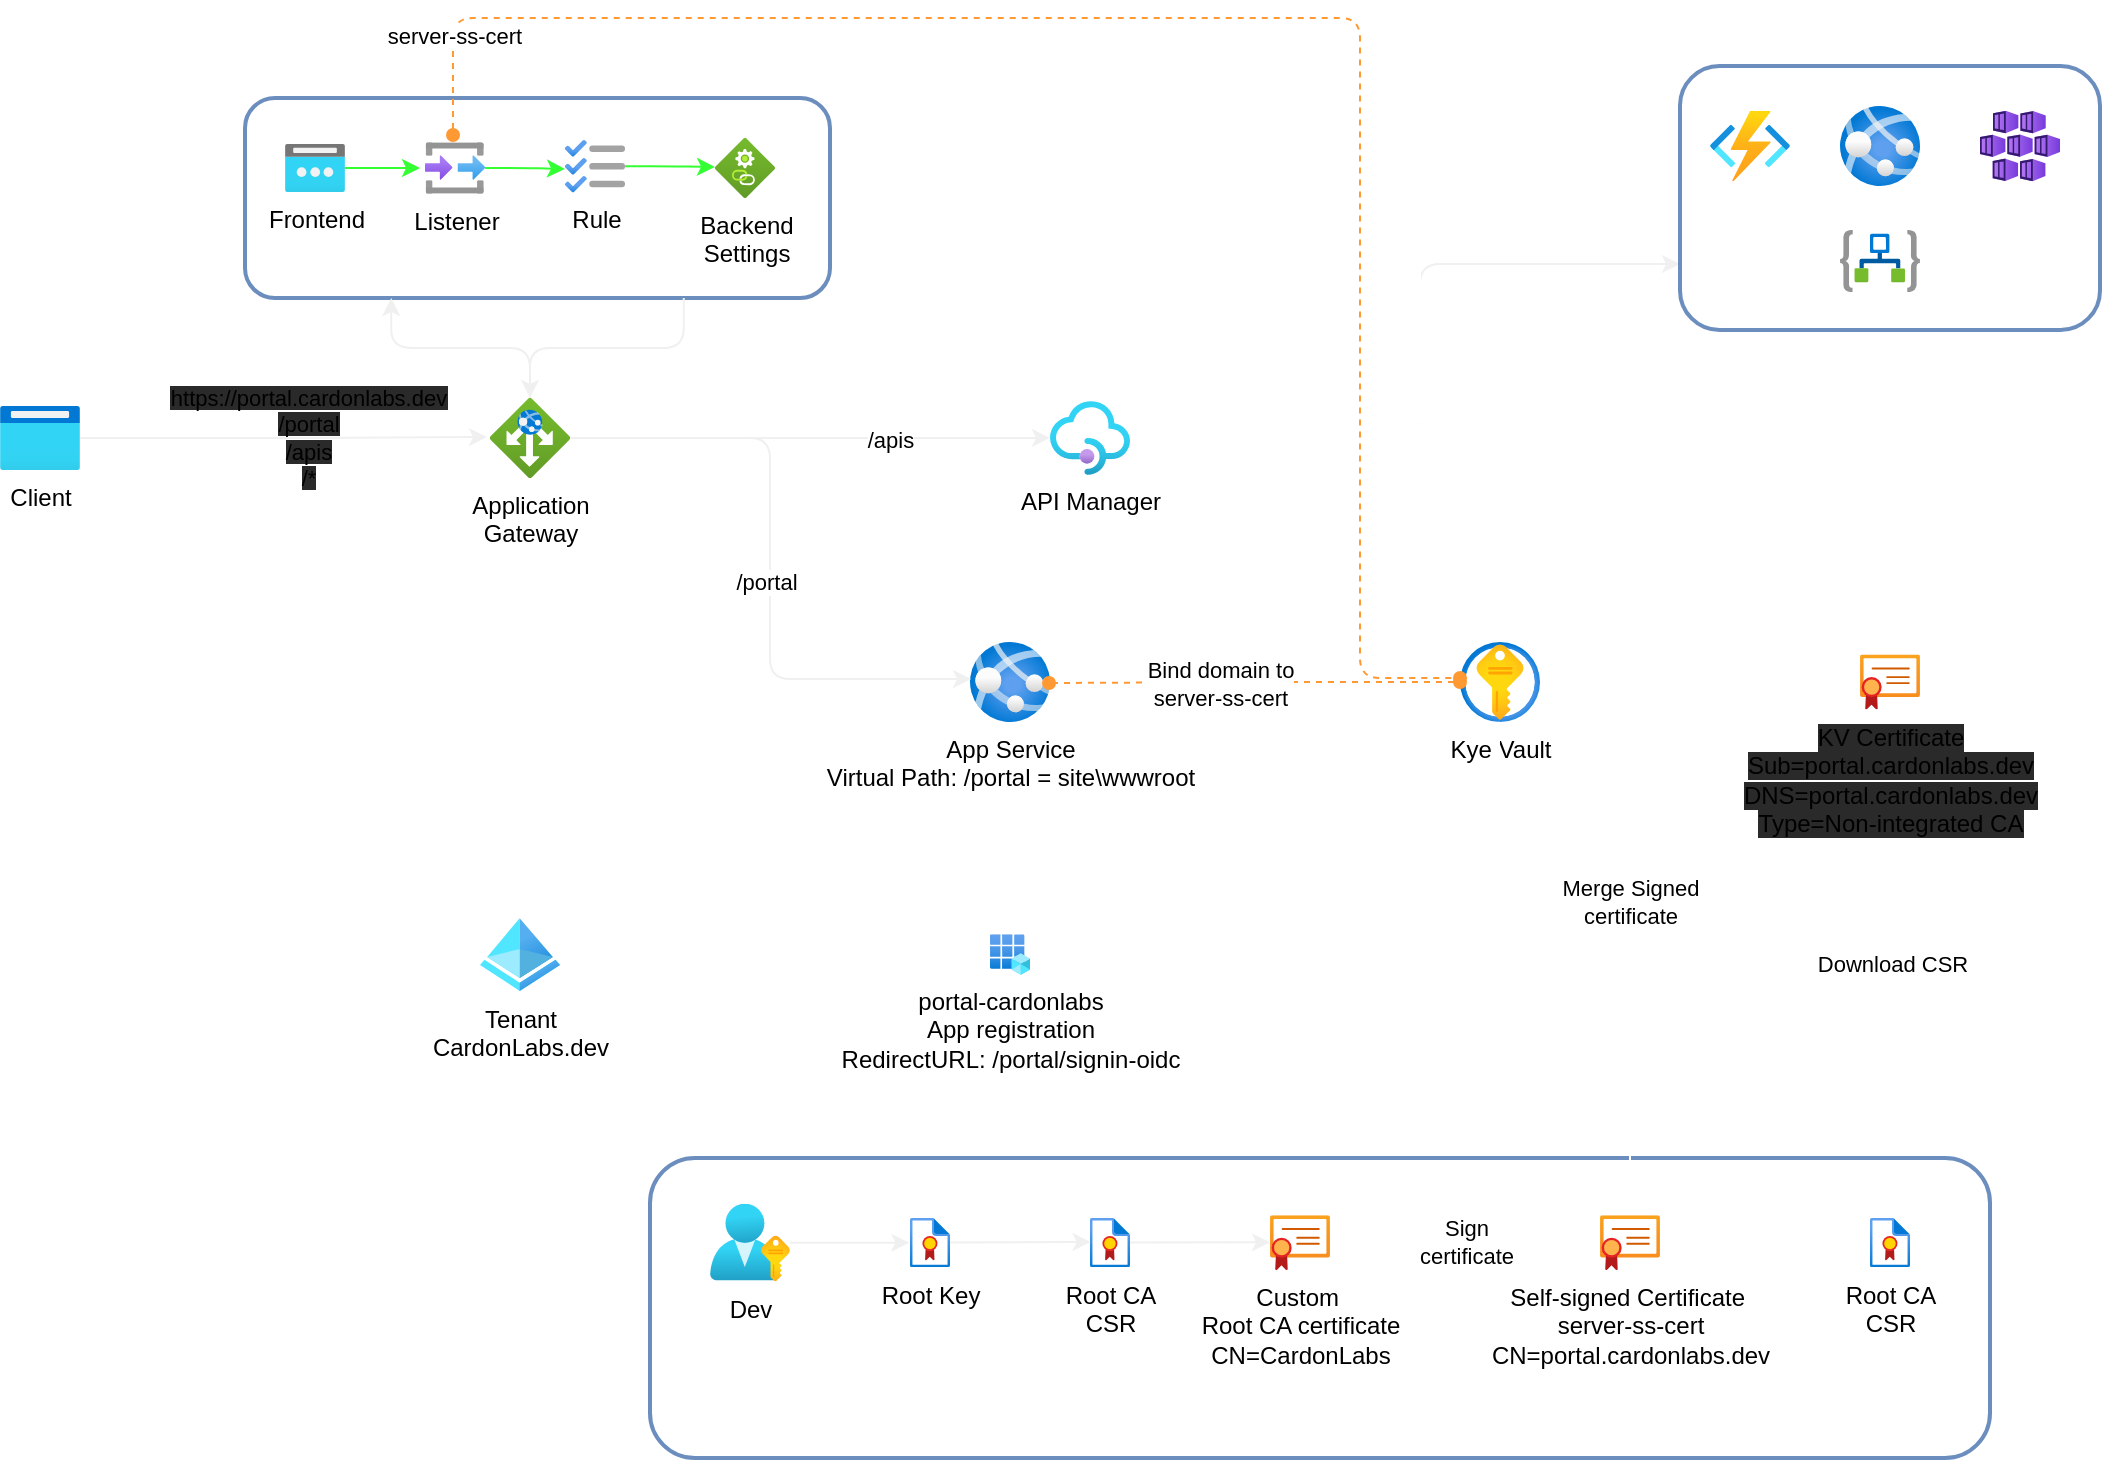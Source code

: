 <mxfile>
    <diagram id="nDjplr-gej5zvjF1l5PW" name="Page-1">
        <mxGraphModel dx="878" dy="854" grid="0" gridSize="10" guides="1" tooltips="1" connect="1" arrows="1" fold="1" page="1" pageScale="1" pageWidth="1100" pageHeight="850" math="0" shadow="0">
            <root>
                <mxCell id="0"/>
                <mxCell id="1" parent="0"/>
                <mxCell id="74" value="Download CSR" style="edgeStyle=orthogonalEdgeStyle;html=1;entryX=0.525;entryY=0.02;entryDx=0;entryDy=0;entryPerimeter=0;startArrow=none;startFill=0;endArrow=classic;endFill=1;strokeColor=#FFFFFF;" parent="1" source="13" target="24" edge="1">
                    <mxGeometry relative="1" as="geometry"/>
                </mxCell>
                <mxCell id="59" value="" style="rounded=1;whiteSpace=wrap;html=1;fillColor=none;strokeColor=#6c8ebf;strokeWidth=2;" parent="1" vertex="1">
                    <mxGeometry x="355" y="660" width="670" height="150" as="geometry"/>
                </mxCell>
                <mxCell id="47" value="" style="rounded=1;whiteSpace=wrap;html=1;fillColor=none;strokeColor=#6c8ebf;strokeWidth=2;" parent="1" vertex="1">
                    <mxGeometry x="152.5" y="130" width="292.5" height="100" as="geometry"/>
                </mxCell>
                <mxCell id="50" value="&lt;span style=&quot;background-color: rgb(42 , 42 , 42)&quot;&gt;https://portal.cardonlabs.dev&lt;br&gt;/portal&lt;br&gt;/apis&lt;br&gt;/*&lt;/span&gt;" style="edgeStyle=orthogonalEdgeStyle;html=1;entryX=-0.037;entryY=0.488;entryDx=0;entryDy=0;entryPerimeter=0;labelBackgroundColor=none;strokeColor=#F0F0F0;" parent="1" source="2" target="5" edge="1">
                    <mxGeometry x="0.005" y="-10" relative="1" as="geometry">
                        <mxPoint x="1" as="offset"/>
                    </mxGeometry>
                </mxCell>
                <mxCell id="2" value="Client" style="aspect=fixed;html=1;points=[];align=center;image;fontSize=12;image=img/lib/azure2/general/Browser.svg;" parent="1" vertex="1">
                    <mxGeometry x="30" y="284" width="40" height="32" as="geometry"/>
                </mxCell>
                <mxCell id="82" style="edgeStyle=orthogonalEdgeStyle;html=1;startArrow=classic;startFill=1;endArrow=classic;endFill=1;strokeColor=#FFFFFF;" parent="1" source="4" target="72" edge="1">
                    <mxGeometry relative="1" as="geometry"/>
                </mxCell>
                <mxCell id="4" value="App Service&lt;br&gt;Virtual Path: /portal = site\wwwroot" style="aspect=fixed;html=1;points=[];align=center;image;fontSize=12;image=img/lib/azure2/app_services/App_Services.svg;" parent="1" vertex="1">
                    <mxGeometry x="515" y="402" width="40" height="40" as="geometry"/>
                </mxCell>
                <mxCell id="38" style="edgeStyle=orthogonalEdgeStyle;html=1;strokeColor=#F0F0F0;" parent="1" source="5" target="6" edge="1">
                    <mxGeometry relative="1" as="geometry"/>
                </mxCell>
                <mxCell id="85" value="/apis" style="edgeLabel;html=1;align=center;verticalAlign=middle;resizable=0;points=[];" parent="38" vertex="1" connectable="0">
                    <mxGeometry x="0.335" relative="1" as="geometry">
                        <mxPoint y="1" as="offset"/>
                    </mxGeometry>
                </mxCell>
                <mxCell id="39" style="edgeStyle=orthogonalEdgeStyle;html=1;entryX=0.013;entryY=0.463;entryDx=0;entryDy=0;entryPerimeter=0;strokeColor=#F0F0F0;" parent="1" source="5" target="4" edge="1">
                    <mxGeometry relative="1" as="geometry">
                        <Array as="points">
                            <mxPoint x="415" y="300"/>
                            <mxPoint x="415" y="421"/>
                        </Array>
                    </mxGeometry>
                </mxCell>
                <mxCell id="84" value="/portal" style="edgeLabel;html=1;align=center;verticalAlign=middle;resizable=0;points=[];" parent="39" vertex="1" connectable="0">
                    <mxGeometry x="0.062" y="-2" relative="1" as="geometry">
                        <mxPoint y="1" as="offset"/>
                    </mxGeometry>
                </mxCell>
                <mxCell id="51" style="edgeStyle=orthogonalEdgeStyle;html=1;entryX=0.25;entryY=1;entryDx=0;entryDy=0;strokeColor=#F0F0F0;" parent="1" source="5" target="47" edge="1">
                    <mxGeometry relative="1" as="geometry"/>
                </mxCell>
                <mxCell id="5" value="Application&lt;br&gt;Gateway" style="aspect=fixed;html=1;points=[];align=center;image;fontSize=12;image=img/lib/azure2/networking/Application_Gateways.svg;" parent="1" vertex="1">
                    <mxGeometry x="275" y="280" width="40" height="40" as="geometry"/>
                </mxCell>
                <mxCell id="37" style="edgeStyle=orthogonalEdgeStyle;html=1;entryX=0;entryY=0.75;entryDx=0;entryDy=0;strokeColor=#F0F0F0;" parent="1" source="6" target="34" edge="1">
                    <mxGeometry relative="1" as="geometry">
                        <Array as="points">
                            <mxPoint x="740" y="300"/>
                            <mxPoint x="740" y="213"/>
                        </Array>
                    </mxGeometry>
                </mxCell>
                <mxCell id="87" style="edgeStyle=orthogonalEdgeStyle;html=1;entryX=0;entryY=0.25;entryDx=0;entryDy=0;labelBackgroundColor=none;startArrow=classic;startFill=1;endArrow=classic;endFill=1;strokeColor=#FFFFFF;" parent="1" source="6" target="34" edge="1">
                    <mxGeometry relative="1" as="geometry">
                        <Array as="points">
                            <mxPoint x="740" y="300"/>
                            <mxPoint x="740" y="147"/>
                        </Array>
                    </mxGeometry>
                </mxCell>
                <mxCell id="88" style="edgeStyle=orthogonalEdgeStyle;html=1;entryX=0;entryY=0.5;entryDx=0;entryDy=0;labelBackgroundColor=none;startArrow=classic;startFill=1;endArrow=classic;endFill=1;strokeColor=#FFFFFF;" parent="1" source="6" target="34" edge="1">
                    <mxGeometry relative="1" as="geometry">
                        <Array as="points">
                            <mxPoint x="740" y="300"/>
                            <mxPoint x="740" y="180"/>
                        </Array>
                    </mxGeometry>
                </mxCell>
                <mxCell id="6" value="API Manager" style="aspect=fixed;html=1;points=[];align=center;image;fontSize=12;image=img/lib/azure2/integration/API_Management_Services.svg;" parent="1" vertex="1">
                    <mxGeometry x="555" y="281.54" width="40" height="36.92" as="geometry"/>
                </mxCell>
                <mxCell id="76" style="edgeStyle=orthogonalEdgeStyle;html=1;entryX=-0.083;entryY=0.518;entryDx=0;entryDy=0;entryPerimeter=0;startArrow=none;startFill=0;endArrow=classic;endFill=1;strokeColor=#FFFFFF;" parent="1" source="9" target="13" edge="1">
                    <mxGeometry relative="1" as="geometry"/>
                </mxCell>
                <mxCell id="9" value="Kye Vault" style="aspect=fixed;html=1;points=[];align=center;image;fontSize=12;image=img/lib/azure2/security/Key_Vaults.svg;" parent="1" vertex="1">
                    <mxGeometry x="760" y="402" width="40" height="40" as="geometry"/>
                </mxCell>
                <mxCell id="13" value="&lt;span style=&quot;background-color: rgb(42 , 42 , 42)&quot;&gt;KV Certificate&lt;br&gt;Sub=portal.cardonlabs.dev&lt;br&gt;DNS=portal.cardonlabs.dev&lt;br&gt;Type=Non-integrated CA&lt;/span&gt;" style="aspect=fixed;html=1;points=[];align=center;image;fontSize=12;image=img/lib/azure2/app_services/App_Service_Certificates.svg;labelBackgroundColor=none;" parent="1" vertex="1">
                    <mxGeometry x="960" y="408.3" width="30" height="27.4" as="geometry"/>
                </mxCell>
                <mxCell id="49" value="" style="group" parent="1" vertex="1" connectable="0">
                    <mxGeometry x="870" y="114" width="210" height="132" as="geometry"/>
                </mxCell>
                <mxCell id="34" value="" style="rounded=1;whiteSpace=wrap;html=1;fillColor=none;strokeColor=#6c8ebf;strokeWidth=2;" parent="49" vertex="1">
                    <mxGeometry width="210" height="132" as="geometry"/>
                </mxCell>
                <mxCell id="7" value="" style="aspect=fixed;html=1;points=[];align=center;image;fontSize=12;image=img/lib/azure2/compute/Function_Apps.svg;" parent="49" vertex="1">
                    <mxGeometry x="15" y="22.36" width="40" height="35.29" as="geometry"/>
                </mxCell>
                <mxCell id="30" value="" style="aspect=fixed;html=1;points=[];align=center;image;fontSize=12;image=img/lib/azure2/app_services/App_Services.svg;" parent="49" vertex="1">
                    <mxGeometry x="80" y="20" width="40" height="40" as="geometry"/>
                </mxCell>
                <mxCell id="35" value="" style="aspect=fixed;html=1;points=[];align=center;image;fontSize=12;image=img/lib/azure2/containers/Kubernetes_Services.svg;strokeWidth=2;fillColor=none;" parent="49" vertex="1">
                    <mxGeometry x="150" y="22.36" width="40" height="35.29" as="geometry"/>
                </mxCell>
                <mxCell id="36" value="" style="aspect=fixed;html=1;points=[];align=center;image;fontSize=12;image=img/lib/azure2/integration/Logic_Apps.svg;strokeWidth=2;fillColor=none;" parent="49" vertex="1">
                    <mxGeometry x="80" y="82" width="40" height="31.04" as="geometry"/>
                </mxCell>
                <mxCell id="53" style="edgeStyle=orthogonalEdgeStyle;html=1;exitX=0.75;exitY=1;exitDx=0;exitDy=0;entryX=0.5;entryY=0;entryDx=0;entryDy=0;entryPerimeter=0;strokeColor=#F0F0F0;" parent="1" source="47" target="5" edge="1">
                    <mxGeometry relative="1" as="geometry"/>
                </mxCell>
                <mxCell id="64" style="edgeStyle=orthogonalEdgeStyle;html=1;entryX=0.988;entryY=0.513;entryDx=0;entryDy=0;entryPerimeter=0;startArrow=oval;startFill=1;endArrow=oval;endFill=1;strokeColor=#FF9933;dashed=1;" parent="1" source="9" target="4" edge="1">
                    <mxGeometry relative="1" as="geometry"/>
                </mxCell>
                <mxCell id="86" value="Bind domain to&lt;br&gt;server-ss-cert" style="edgeLabel;html=1;align=center;verticalAlign=middle;resizable=0;points=[];" parent="64" vertex="1" connectable="0">
                    <mxGeometry x="0.69" y="2" relative="1" as="geometry">
                        <mxPoint x="53" y="-2" as="offset"/>
                    </mxGeometry>
                </mxCell>
                <mxCell id="70" style="edgeStyle=orthogonalEdgeStyle;html=1;entryX=0;entryY=0.483;entryDx=0;entryDy=0;entryPerimeter=0;startArrow=none;startFill=0;endArrow=classic;endFill=1;strokeColor=#33FF33;" parent="1" source="41" target="45" edge="1">
                    <mxGeometry relative="1" as="geometry"/>
                </mxCell>
                <mxCell id="41" value="Rule" style="aspect=fixed;html=1;points=[];align=center;image;fontSize=12;image=img/lib/azure2/general/Backlog.svg;strokeWidth=2;fillColor=none;" parent="1" vertex="1">
                    <mxGeometry x="312.5" y="150.88" width="30" height="26.47" as="geometry"/>
                </mxCell>
                <mxCell id="68" style="edgeStyle=orthogonalEdgeStyle;html=1;entryX=-0.083;entryY=0.5;entryDx=0;entryDy=0;entryPerimeter=0;startArrow=none;startFill=0;endArrow=classic;endFill=1;strokeColor=#33FF33;" parent="1" source="43" target="46" edge="1">
                    <mxGeometry relative="1" as="geometry"/>
                </mxCell>
                <mxCell id="43" value="Frontend" style="aspect=fixed;html=1;points=[];align=center;image;fontSize=12;image=img/lib/azure2/networking/Public_IP_Addresses.svg;strokeWidth=2;fillColor=none;" parent="1" vertex="1">
                    <mxGeometry x="172.5" y="153" width="30" height="24" as="geometry"/>
                </mxCell>
                <mxCell id="67" value="server-ss-cert" style="edgeStyle=orthogonalEdgeStyle;html=1;startArrow=oval;startFill=1;endArrow=oval;endFill=1;strokeColor=#FF9933;dashed=1;exitX=0.467;exitY=-0.14;exitDx=0;exitDy=0;exitPerimeter=0;" parent="1" source="46" target="9" edge="1">
                    <mxGeometry x="-0.891" relative="1" as="geometry">
                        <mxPoint x="720" y="420" as="targetPoint"/>
                        <Array as="points">
                            <mxPoint x="257" y="90"/>
                            <mxPoint x="710" y="90"/>
                            <mxPoint x="710" y="420"/>
                        </Array>
                        <mxPoint y="-1" as="offset"/>
                    </mxGeometry>
                </mxCell>
                <mxCell id="45" value="Backend&lt;br&gt;Settings" style="aspect=fixed;html=1;points=[];align=center;image;fontSize=12;image=img/lib/azure2/general/Resource_Linked.svg;strokeWidth=2;fillColor=none;" parent="1" vertex="1">
                    <mxGeometry x="387.5" y="150" width="30" height="30" as="geometry"/>
                </mxCell>
                <mxCell id="69" style="edgeStyle=orthogonalEdgeStyle;html=1;entryX=0;entryY=0.552;entryDx=0;entryDy=0;entryPerimeter=0;startArrow=none;startFill=0;endArrow=classic;endFill=1;strokeColor=#33FF33;" parent="1" source="46" target="41" edge="1">
                    <mxGeometry relative="1" as="geometry"/>
                </mxCell>
                <mxCell id="46" value="Listener" style="aspect=fixed;html=1;points=[];align=center;image;fontSize=12;image=img/lib/azure2/general/Input_Output.svg;strokeWidth=2;fillColor=none;" parent="1" vertex="1">
                    <mxGeometry x="242.5" y="152.11" width="30" height="25.78" as="geometry"/>
                </mxCell>
                <mxCell id="81" style="edgeStyle=orthogonalEdgeStyle;html=1;entryX=0.025;entryY=0.511;entryDx=0;entryDy=0;entryPerimeter=0;startArrow=none;startFill=0;endArrow=classic;endFill=1;strokeColor=#FFFFFF;" parent="1" source="71" target="72" edge="1">
                    <mxGeometry relative="1" as="geometry"/>
                </mxCell>
                <mxCell id="71" value="Tenant&lt;br&gt;CardonLabs.dev" style="aspect=fixed;html=1;points=[];align=center;image;fontSize=12;image=img/lib/azure2/identity/Azure_Active_Directory.svg;strokeWidth=2;fillColor=none;" parent="1" vertex="1">
                    <mxGeometry x="270" y="539.99" width="40" height="36.57" as="geometry"/>
                </mxCell>
                <mxCell id="72" value="portal-cardonlabs&lt;br&gt;App registration&lt;br&gt;RedirectURL: /portal/signin-oidc" style="aspect=fixed;html=1;points=[];align=center;image;fontSize=12;image=img/lib/azure2/identity/App_Registrations.svg;strokeWidth=2;fillColor=none;" parent="1" vertex="1">
                    <mxGeometry x="525" y="548.12" width="20" height="20.32" as="geometry"/>
                </mxCell>
                <mxCell id="79" value="Sign&lt;br&gt;certificate" style="edgeStyle=orthogonalEdgeStyle;html=1;entryX=-0.017;entryY=0.489;entryDx=0;entryDy=0;entryPerimeter=0;startArrow=none;startFill=0;endArrow=classic;endFill=1;strokeColor=#FFFFFF;" parent="1" source="3" target="8" edge="1">
                    <mxGeometry relative="1" as="geometry"/>
                </mxCell>
                <mxCell id="78" value="Merge Signed&lt;br&gt;certificate" style="edgeStyle=orthogonalEdgeStyle;html=1;entryX=0.488;entryY=0.988;entryDx=0;entryDy=0;entryPerimeter=0;startArrow=none;startFill=0;endArrow=classic;endFill=1;strokeColor=#FFFFFF;" parent="1" source="8" target="9" edge="1">
                    <mxGeometry relative="1" as="geometry">
                        <Array as="points">
                            <mxPoint x="845" y="480"/>
                            <mxPoint x="780" y="480"/>
                        </Array>
                    </mxGeometry>
                </mxCell>
                <mxCell id="8" value="Self-signed Certificate&amp;nbsp;&lt;br&gt;server-ss-cert&lt;br&gt;CN=portal.cardonlabs.dev" style="aspect=fixed;html=1;points=[];align=center;image;fontSize=12;image=img/lib/azure2/app_services/App_Service_Certificates.svg;" parent="1" vertex="1">
                    <mxGeometry x="830" y="688.61" width="30" height="27.4" as="geometry"/>
                </mxCell>
                <mxCell id="18" style="edgeStyle=none;html=1;entryX=0;entryY=0.495;entryDx=0;entryDy=0;entryPerimeter=0;strokeColor=#F0F0F0;" parent="1" source="11" target="3" edge="1">
                    <mxGeometry relative="1" as="geometry"/>
                </mxCell>
                <mxCell id="11" value="Root CA&lt;br&gt;CSR" style="aspect=fixed;html=1;points=[];align=center;image;fontSize=12;image=img/lib/azure2/management_governance/Compliance.svg;" parent="1" vertex="1">
                    <mxGeometry x="575" y="690.005" width="20" height="24.61" as="geometry"/>
                </mxCell>
                <mxCell id="17" style="edgeStyle=none;html=1;entryX=0.017;entryY=0.485;entryDx=0;entryDy=0;entryPerimeter=0;strokeColor=#F0F0F0;" parent="1" source="12" target="11" edge="1">
                    <mxGeometry relative="1" as="geometry"/>
                </mxCell>
                <mxCell id="12" value="Root Key" style="aspect=fixed;html=1;points=[];align=center;image;fontSize=12;image=img/lib/azure2/management_governance/Compliance.svg;" parent="1" vertex="1">
                    <mxGeometry x="485" y="690.005" width="20" height="24.61" as="geometry"/>
                </mxCell>
                <mxCell id="16" style="edgeStyle=none;html=1;entryX=-0.017;entryY=0.501;entryDx=0;entryDy=0;entryPerimeter=0;strokeColor=#F0F0F0;" parent="1" source="15" target="12" edge="1">
                    <mxGeometry relative="1" as="geometry"/>
                </mxCell>
                <mxCell id="77" value="" style="edgeStyle=orthogonalEdgeStyle;html=1;startArrow=none;startFill=0;endArrow=classic;endFill=1;strokeColor=#FFFFFF;entryX=0.483;entryY=0.981;entryDx=0;entryDy=0;entryPerimeter=0;" parent="1" source="24" target="3" edge="1">
                    <mxGeometry relative="1" as="geometry">
                        <Array as="points">
                            <mxPoint x="975" y="790"/>
                            <mxPoint x="680" y="790"/>
                        </Array>
                    </mxGeometry>
                </mxCell>
                <mxCell id="15" value="Dev" style="aspect=fixed;html=1;points=[];align=center;image;fontSize=12;image=img/lib/azure2/azure_stack/User_Subscriptions.svg;" parent="1" vertex="1">
                    <mxGeometry x="385" y="682.9" width="40" height="38.82" as="geometry"/>
                </mxCell>
                <mxCell id="24" value="Root CA&lt;br&gt;CSR" style="aspect=fixed;html=1;points=[];align=center;image;fontSize=12;image=img/lib/azure2/management_governance/Compliance.svg;" parent="1" vertex="1">
                    <mxGeometry x="965" y="690" width="20" height="24.61" as="geometry"/>
                </mxCell>
                <mxCell id="3" value="Custom&amp;nbsp;&lt;br&gt;Root CA certificate&lt;br&gt;CN=CardonLabs" style="aspect=fixed;html=1;points=[];align=center;image;fontSize=12;image=img/lib/azure2/app_services/App_Service_Certificates.svg;" parent="1" vertex="1">
                    <mxGeometry x="665" y="688.61" width="30" height="27.4" as="geometry"/>
                </mxCell>
            </root>
        </mxGraphModel>
    </diagram>
</mxfile>